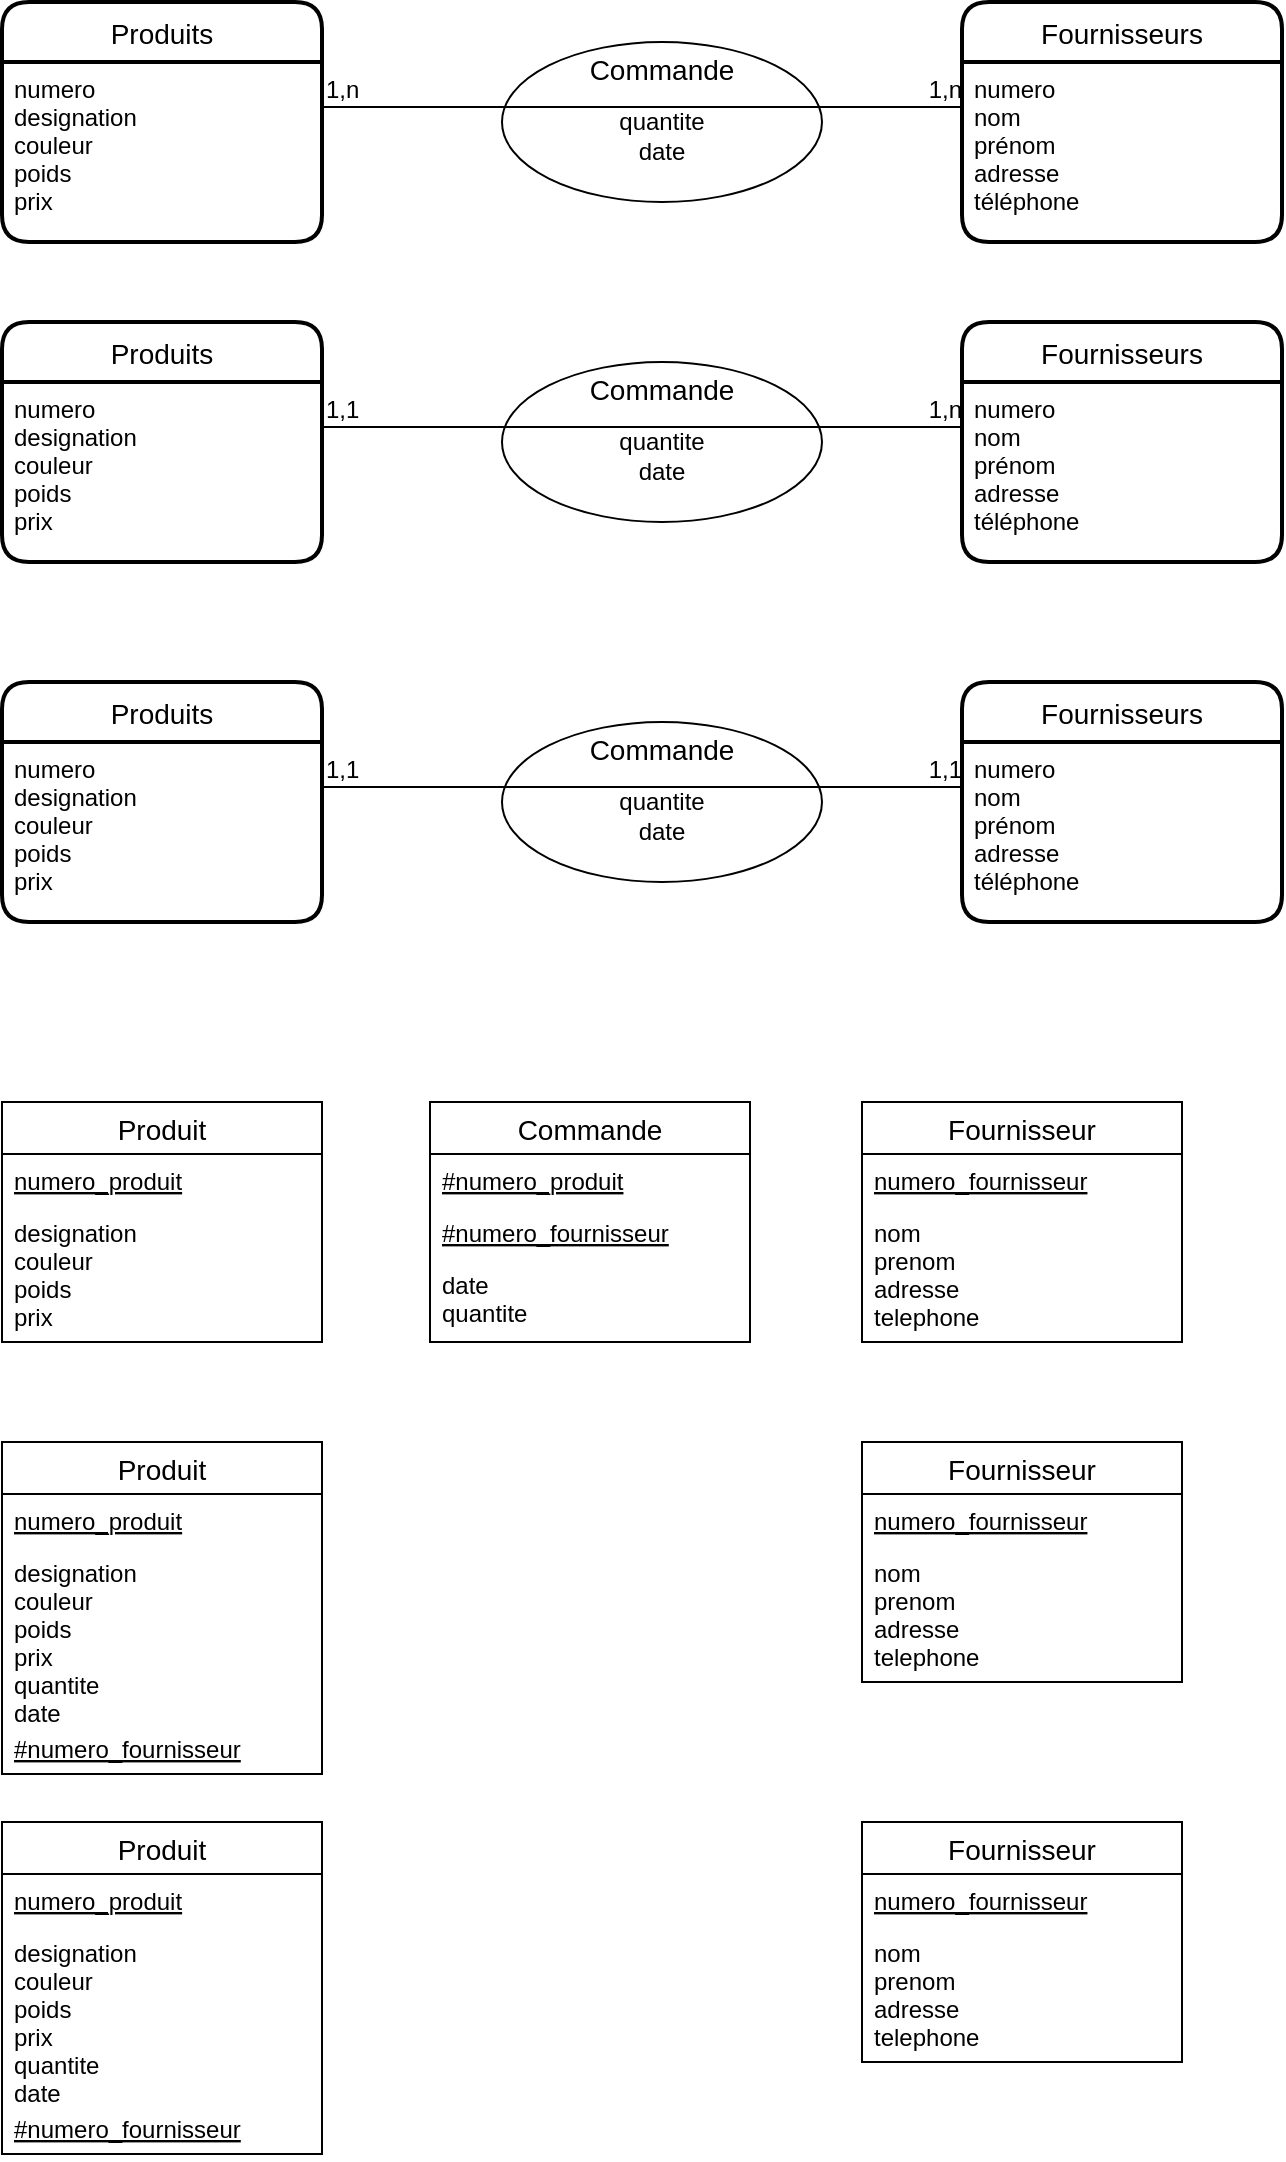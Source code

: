 <mxfile version="13.0.7" type="device"><diagram id="Guw__5wk_pP5foBi14ac" name="Page-1"><mxGraphModel dx="1955" dy="995" grid="1" gridSize="10" guides="1" tooltips="1" connect="1" arrows="1" fold="1" page="1" pageScale="1" pageWidth="827" pageHeight="1169" math="0" shadow="0"><root><mxCell id="0"/><mxCell id="1" parent="0"/><mxCell id="j3VHCZQ1YXE3fdICPAzT-1" value="Fournisseurs" style="swimlane;childLayout=stackLayout;horizontal=1;startSize=30;horizontalStack=0;rounded=1;fontSize=14;fontStyle=0;strokeWidth=2;resizeParent=0;resizeLast=1;shadow=0;dashed=0;align=center;" parent="1" vertex="1"><mxGeometry x="600" y="40" width="160" height="120" as="geometry"/></mxCell><mxCell id="j3VHCZQ1YXE3fdICPAzT-2" value="numero&#10;nom&#10;prénom&#10;adresse&#10;téléphone" style="align=left;strokeColor=none;fillColor=none;spacingLeft=4;fontSize=12;verticalAlign=top;resizable=0;rotatable=0;part=1;" parent="j3VHCZQ1YXE3fdICPAzT-1" vertex="1"><mxGeometry y="30" width="160" height="90" as="geometry"/></mxCell><mxCell id="j3VHCZQ1YXE3fdICPAzT-9" value="Produits" style="swimlane;childLayout=stackLayout;horizontal=1;startSize=30;horizontalStack=0;rounded=1;fontSize=14;fontStyle=0;strokeWidth=2;resizeParent=0;resizeLast=1;shadow=0;dashed=0;align=center;" parent="1" vertex="1"><mxGeometry x="120" y="40" width="160" height="120" as="geometry"/></mxCell><mxCell id="j3VHCZQ1YXE3fdICPAzT-10" value="numero&#10;designation&#10;couleur&#10;poids&#10;prix" style="align=left;strokeColor=none;fillColor=none;spacingLeft=4;fontSize=12;verticalAlign=top;resizable=0;rotatable=0;part=1;" parent="j3VHCZQ1YXE3fdICPAzT-9" vertex="1"><mxGeometry y="30" width="160" height="90" as="geometry"/></mxCell><mxCell id="j3VHCZQ1YXE3fdICPAzT-29" value="Produit" style="swimlane;fontStyle=0;childLayout=stackLayout;horizontal=1;startSize=26;horizontalStack=0;resizeParent=1;resizeParentMax=0;resizeLast=0;collapsible=1;marginBottom=0;align=center;fontSize=14;" parent="1" vertex="1"><mxGeometry x="120" y="590" width="160" height="120" as="geometry"/></mxCell><mxCell id="j3VHCZQ1YXE3fdICPAzT-30" value="numero_produit" style="text;strokeColor=none;fillColor=none;spacingLeft=4;spacingRight=4;overflow=hidden;rotatable=0;points=[[0,0.5],[1,0.5]];portConstraint=eastwest;fontSize=12;fontStyle=4" parent="j3VHCZQ1YXE3fdICPAzT-29" vertex="1"><mxGeometry y="26" width="160" height="26" as="geometry"/></mxCell><mxCell id="j3VHCZQ1YXE3fdICPAzT-31" value="designation&#10;couleur&#10;poids&#10;prix&#10;" style="text;strokeColor=none;fillColor=none;spacingLeft=4;spacingRight=4;overflow=hidden;rotatable=0;points=[[0,0.5],[1,0.5]];portConstraint=eastwest;fontSize=12;" parent="j3VHCZQ1YXE3fdICPAzT-29" vertex="1"><mxGeometry y="52" width="160" height="68" as="geometry"/></mxCell><mxCell id="j3VHCZQ1YXE3fdICPAzT-33" value="Commande" style="swimlane;fontStyle=0;childLayout=stackLayout;horizontal=1;startSize=26;horizontalStack=0;resizeParent=1;resizeParentMax=0;resizeLast=0;collapsible=1;marginBottom=0;align=center;fontSize=14;" parent="1" vertex="1"><mxGeometry x="334" y="590" width="160" height="120" as="geometry"/></mxCell><mxCell id="j3VHCZQ1YXE3fdICPAzT-34" value="#numero_produit" style="text;strokeColor=none;fillColor=none;spacingLeft=4;spacingRight=4;overflow=hidden;rotatable=0;points=[[0,0.5],[1,0.5]];portConstraint=eastwest;fontSize=12;fontStyle=4" parent="j3VHCZQ1YXE3fdICPAzT-33" vertex="1"><mxGeometry y="26" width="160" height="26" as="geometry"/></mxCell><mxCell id="j3VHCZQ1YXE3fdICPAzT-35" value="#numero_fournisseur" style="text;strokeColor=none;fillColor=none;spacingLeft=4;spacingRight=4;overflow=hidden;rotatable=0;points=[[0,0.5],[1,0.5]];portConstraint=eastwest;fontSize=12;fontStyle=4" parent="j3VHCZQ1YXE3fdICPAzT-33" vertex="1"><mxGeometry y="52" width="160" height="26" as="geometry"/></mxCell><mxCell id="j3VHCZQ1YXE3fdICPAzT-36" value="date&#10;quantite" style="text;strokeColor=none;fillColor=none;spacingLeft=4;spacingRight=4;overflow=hidden;rotatable=0;points=[[0,0.5],[1,0.5]];portConstraint=eastwest;fontSize=12;" parent="j3VHCZQ1YXE3fdICPAzT-33" vertex="1"><mxGeometry y="78" width="160" height="42" as="geometry"/></mxCell><mxCell id="j3VHCZQ1YXE3fdICPAzT-37" value="Fournisseur" style="swimlane;fontStyle=0;childLayout=stackLayout;horizontal=1;startSize=26;horizontalStack=0;resizeParent=1;resizeParentMax=0;resizeLast=0;collapsible=1;marginBottom=0;align=center;fontSize=14;" parent="1" vertex="1"><mxGeometry x="550" y="590" width="160" height="120" as="geometry"/></mxCell><mxCell id="j3VHCZQ1YXE3fdICPAzT-38" value="numero_fournisseur" style="text;strokeColor=none;fillColor=none;spacingLeft=4;spacingRight=4;overflow=hidden;rotatable=0;points=[[0,0.5],[1,0.5]];portConstraint=eastwest;fontSize=12;fontStyle=4" parent="j3VHCZQ1YXE3fdICPAzT-37" vertex="1"><mxGeometry y="26" width="160" height="26" as="geometry"/></mxCell><mxCell id="j3VHCZQ1YXE3fdICPAzT-39" value="nom&#10;prenom&#10;adresse&#10;telephone" style="text;strokeColor=none;fillColor=none;spacingLeft=4;spacingRight=4;overflow=hidden;rotatable=0;points=[[0,0.5],[1,0.5]];portConstraint=eastwest;fontSize=12;" parent="j3VHCZQ1YXE3fdICPAzT-37" vertex="1"><mxGeometry y="52" width="160" height="68" as="geometry"/></mxCell><mxCell id="j3VHCZQ1YXE3fdICPAzT-67" value="Fournisseurs" style="swimlane;childLayout=stackLayout;horizontal=1;startSize=30;horizontalStack=0;rounded=1;fontSize=14;fontStyle=0;strokeWidth=2;resizeParent=0;resizeLast=1;shadow=0;dashed=0;align=center;" parent="1" vertex="1"><mxGeometry x="600" y="200" width="160" height="120" as="geometry"/></mxCell><mxCell id="j3VHCZQ1YXE3fdICPAzT-68" value="numero&#10;nom&#10;prénom&#10;adresse&#10;téléphone" style="align=left;strokeColor=none;fillColor=none;spacingLeft=4;fontSize=12;verticalAlign=top;resizable=0;rotatable=0;part=1;" parent="j3VHCZQ1YXE3fdICPAzT-67" vertex="1"><mxGeometry y="30" width="160" height="90" as="geometry"/></mxCell><mxCell id="j3VHCZQ1YXE3fdICPAzT-69" value="Produits" style="swimlane;childLayout=stackLayout;horizontal=1;startSize=30;horizontalStack=0;rounded=1;fontSize=14;fontStyle=0;strokeWidth=2;resizeParent=0;resizeLast=1;shadow=0;dashed=0;align=center;" parent="1" vertex="1"><mxGeometry x="120" y="200" width="160" height="120" as="geometry"/></mxCell><mxCell id="j3VHCZQ1YXE3fdICPAzT-70" value="numero&#10;designation&#10;couleur&#10;poids&#10;prix" style="align=left;strokeColor=none;fillColor=none;spacingLeft=4;fontSize=12;verticalAlign=top;resizable=0;rotatable=0;part=1;" parent="j3VHCZQ1YXE3fdICPAzT-69" vertex="1"><mxGeometry y="30" width="160" height="90" as="geometry"/></mxCell><mxCell id="j3VHCZQ1YXE3fdICPAzT-76" value="Fournisseurs" style="swimlane;childLayout=stackLayout;horizontal=1;startSize=30;horizontalStack=0;rounded=1;fontSize=14;fontStyle=0;strokeWidth=2;resizeParent=0;resizeLast=1;shadow=0;dashed=0;align=center;" parent="1" vertex="1"><mxGeometry x="600" y="380" width="160" height="120" as="geometry"/></mxCell><mxCell id="j3VHCZQ1YXE3fdICPAzT-77" value="numero&#10;nom&#10;prénom&#10;adresse&#10;téléphone" style="align=left;strokeColor=none;fillColor=none;spacingLeft=4;fontSize=12;verticalAlign=top;resizable=0;rotatable=0;part=1;" parent="j3VHCZQ1YXE3fdICPAzT-76" vertex="1"><mxGeometry y="30" width="160" height="90" as="geometry"/></mxCell><mxCell id="j3VHCZQ1YXE3fdICPAzT-78" value="Produits" style="swimlane;childLayout=stackLayout;horizontal=1;startSize=30;horizontalStack=0;rounded=1;fontSize=14;fontStyle=0;strokeWidth=2;resizeParent=0;resizeLast=1;shadow=0;dashed=0;align=center;" parent="1" vertex="1"><mxGeometry x="120" y="380" width="160" height="120" as="geometry"/></mxCell><mxCell id="j3VHCZQ1YXE3fdICPAzT-79" value="numero&#10;designation&#10;couleur&#10;poids&#10;prix" style="align=left;strokeColor=none;fillColor=none;spacingLeft=4;fontSize=12;verticalAlign=top;resizable=0;rotatable=0;part=1;" parent="j3VHCZQ1YXE3fdICPAzT-78" vertex="1"><mxGeometry y="30" width="160" height="90" as="geometry"/></mxCell><mxCell id="j3VHCZQ1YXE3fdICPAzT-41" value="Produit" style="swimlane;fontStyle=0;childLayout=stackLayout;horizontal=1;startSize=26;horizontalStack=0;resizeParent=1;resizeParentMax=0;resizeLast=0;collapsible=1;marginBottom=0;align=center;fontSize=14;" parent="1" vertex="1"><mxGeometry x="120" y="760" width="160" height="166" as="geometry"/></mxCell><mxCell id="j3VHCZQ1YXE3fdICPAzT-42" value="numero_produit" style="text;strokeColor=none;fillColor=none;spacingLeft=4;spacingRight=4;overflow=hidden;rotatable=0;points=[[0,0.5],[1,0.5]];portConstraint=eastwest;fontSize=12;fontStyle=4" parent="j3VHCZQ1YXE3fdICPAzT-41" vertex="1"><mxGeometry y="26" width="160" height="26" as="geometry"/></mxCell><mxCell id="j3VHCZQ1YXE3fdICPAzT-43" value="designation&#10;couleur&#10;poids&#10;prix&#10;quantite&#10;date" style="text;strokeColor=none;fillColor=none;spacingLeft=4;spacingRight=4;overflow=hidden;rotatable=0;points=[[0,0.5],[1,0.5]];portConstraint=eastwest;fontSize=12;" parent="j3VHCZQ1YXE3fdICPAzT-41" vertex="1"><mxGeometry y="52" width="160" height="88" as="geometry"/></mxCell><mxCell id="j3VHCZQ1YXE3fdICPAzT-44" value="#numero_fournisseur" style="text;strokeColor=none;fillColor=none;spacingLeft=4;spacingRight=4;overflow=hidden;rotatable=0;points=[[0,0.5],[1,0.5]];portConstraint=eastwest;fontSize=12;fontStyle=4" parent="j3VHCZQ1YXE3fdICPAzT-41" vertex="1"><mxGeometry y="140" width="160" height="26" as="geometry"/></mxCell><mxCell id="j3VHCZQ1YXE3fdICPAzT-45" value="Fournisseur" style="swimlane;fontStyle=0;childLayout=stackLayout;horizontal=1;startSize=26;horizontalStack=0;resizeParent=1;resizeParentMax=0;resizeLast=0;collapsible=1;marginBottom=0;align=center;fontSize=14;" parent="1" vertex="1"><mxGeometry x="550" y="760" width="160" height="120" as="geometry"/></mxCell><mxCell id="j3VHCZQ1YXE3fdICPAzT-46" value="numero_fournisseur" style="text;strokeColor=none;fillColor=none;spacingLeft=4;spacingRight=4;overflow=hidden;rotatable=0;points=[[0,0.5],[1,0.5]];portConstraint=eastwest;fontSize=12;fontStyle=4" parent="j3VHCZQ1YXE3fdICPAzT-45" vertex="1"><mxGeometry y="26" width="160" height="26" as="geometry"/></mxCell><mxCell id="j3VHCZQ1YXE3fdICPAzT-47" value="nom&#10;prenom&#10;adresse&#10;telephone" style="text;strokeColor=none;fillColor=none;spacingLeft=4;spacingRight=4;overflow=hidden;rotatable=0;points=[[0,0.5],[1,0.5]];portConstraint=eastwest;fontSize=12;" parent="j3VHCZQ1YXE3fdICPAzT-45" vertex="1"><mxGeometry y="52" width="160" height="68" as="geometry"/></mxCell><mxCell id="j3VHCZQ1YXE3fdICPAzT-52" value="Produit" style="swimlane;fontStyle=0;childLayout=stackLayout;horizontal=1;startSize=26;horizontalStack=0;resizeParent=1;resizeParentMax=0;resizeLast=0;collapsible=1;marginBottom=0;align=center;fontSize=14;" parent="1" vertex="1"><mxGeometry x="120" y="950" width="160" height="166" as="geometry"/></mxCell><mxCell id="j3VHCZQ1YXE3fdICPAzT-53" value="numero_produit" style="text;strokeColor=none;fillColor=none;spacingLeft=4;spacingRight=4;overflow=hidden;rotatable=0;points=[[0,0.5],[1,0.5]];portConstraint=eastwest;fontSize=12;fontStyle=4" parent="j3VHCZQ1YXE3fdICPAzT-52" vertex="1"><mxGeometry y="26" width="160" height="26" as="geometry"/></mxCell><mxCell id="j3VHCZQ1YXE3fdICPAzT-54" value="designation&#10;couleur&#10;poids&#10;prix&#10;quantite&#10;date" style="text;strokeColor=none;fillColor=none;spacingLeft=4;spacingRight=4;overflow=hidden;rotatable=0;points=[[0,0.5],[1,0.5]];portConstraint=eastwest;fontSize=12;" parent="j3VHCZQ1YXE3fdICPAzT-52" vertex="1"><mxGeometry y="52" width="160" height="88" as="geometry"/></mxCell><mxCell id="j3VHCZQ1YXE3fdICPAzT-55" value="#numero_fournisseur" style="text;strokeColor=none;fillColor=none;spacingLeft=4;spacingRight=4;overflow=hidden;rotatable=0;points=[[0,0.5],[1,0.5]];portConstraint=eastwest;fontSize=12;fontStyle=4" parent="j3VHCZQ1YXE3fdICPAzT-52" vertex="1"><mxGeometry y="140" width="160" height="26" as="geometry"/></mxCell><mxCell id="j3VHCZQ1YXE3fdICPAzT-56" value="Fournisseur" style="swimlane;fontStyle=0;childLayout=stackLayout;horizontal=1;startSize=26;horizontalStack=0;resizeParent=1;resizeParentMax=0;resizeLast=0;collapsible=1;marginBottom=0;align=center;fontSize=14;" parent="1" vertex="1"><mxGeometry x="550" y="950" width="160" height="120" as="geometry"/></mxCell><mxCell id="j3VHCZQ1YXE3fdICPAzT-57" value="numero_fournisseur" style="text;strokeColor=none;fillColor=none;spacingLeft=4;spacingRight=4;overflow=hidden;rotatable=0;points=[[0,0.5],[1,0.5]];portConstraint=eastwest;fontSize=12;fontStyle=4" parent="j3VHCZQ1YXE3fdICPAzT-56" vertex="1"><mxGeometry y="26" width="160" height="26" as="geometry"/></mxCell><mxCell id="j3VHCZQ1YXE3fdICPAzT-58" value="nom&#10;prenom&#10;adresse&#10;telephone" style="text;strokeColor=none;fillColor=none;spacingLeft=4;spacingRight=4;overflow=hidden;rotatable=0;points=[[0,0.5],[1,0.5]];portConstraint=eastwest;fontSize=12;" parent="j3VHCZQ1YXE3fdICPAzT-56" vertex="1"><mxGeometry y="52" width="160" height="68" as="geometry"/></mxCell><mxCell id="j3VHCZQ1YXE3fdICPAzT-59" value="&lt;br&gt;quantite&lt;br&gt;date" style="ellipse;whiteSpace=wrap;html=1;align=center;" parent="1" vertex="1"><mxGeometry x="370" y="60" width="160" height="80" as="geometry"/></mxCell><mxCell id="j3VHCZQ1YXE3fdICPAzT-60" value="" style="endArrow=none;html=1;rounded=0;entryX=0;entryY=0.25;entryDx=0;entryDy=0;exitX=1;exitY=0.25;exitDx=0;exitDy=0;" parent="1" source="j3VHCZQ1YXE3fdICPAzT-10" target="j3VHCZQ1YXE3fdICPAzT-2" edge="1"><mxGeometry relative="1" as="geometry"><mxPoint x="370" y="110" as="sourcePoint"/><mxPoint x="530" y="110" as="targetPoint"/></mxGeometry></mxCell><mxCell id="j3VHCZQ1YXE3fdICPAzT-61" value="1,n" style="resizable=0;html=1;align=left;verticalAlign=bottom;" parent="j3VHCZQ1YXE3fdICPAzT-60" connectable="0" vertex="1"><mxGeometry x="-1" relative="1" as="geometry"/></mxCell><mxCell id="j3VHCZQ1YXE3fdICPAzT-62" value="1,n" style="resizable=0;html=1;align=right;verticalAlign=bottom;" parent="j3VHCZQ1YXE3fdICPAzT-60" connectable="0" vertex="1"><mxGeometry x="1" relative="1" as="geometry"/></mxCell><mxCell id="j3VHCZQ1YXE3fdICPAzT-63" value="Commande" style="text;align=center;verticalAlign=middle;spacingLeft=4;spacingRight=4;rotatable=0;points=[[0,0.5],[1,0.5]];portConstraint=eastwest;fontSize=14;" parent="1" vertex="1"><mxGeometry x="410" y="60" width="80" height="26" as="geometry"/></mxCell><mxCell id="j3VHCZQ1YXE3fdICPAzT-71" value="&lt;br&gt;quantite&lt;br&gt;date" style="ellipse;whiteSpace=wrap;html=1;align=center;" parent="1" vertex="1"><mxGeometry x="370" y="220" width="160" height="80" as="geometry"/></mxCell><mxCell id="j3VHCZQ1YXE3fdICPAzT-72" value="" style="endArrow=none;html=1;rounded=0;entryX=0;entryY=0.25;entryDx=0;entryDy=0;exitX=1;exitY=0.25;exitDx=0;exitDy=0;" parent="1" source="j3VHCZQ1YXE3fdICPAzT-70" target="j3VHCZQ1YXE3fdICPAzT-68" edge="1"><mxGeometry relative="1" as="geometry"><mxPoint x="370" y="270" as="sourcePoint"/><mxPoint x="530" y="270" as="targetPoint"/></mxGeometry></mxCell><mxCell id="j3VHCZQ1YXE3fdICPAzT-73" value="1,1" style="resizable=0;html=1;align=left;verticalAlign=bottom;" parent="j3VHCZQ1YXE3fdICPAzT-72" connectable="0" vertex="1"><mxGeometry x="-1" relative="1" as="geometry"/></mxCell><mxCell id="j3VHCZQ1YXE3fdICPAzT-74" value="1,n" style="resizable=0;html=1;align=right;verticalAlign=bottom;" parent="j3VHCZQ1YXE3fdICPAzT-72" connectable="0" vertex="1"><mxGeometry x="1" relative="1" as="geometry"/></mxCell><mxCell id="j3VHCZQ1YXE3fdICPAzT-75" value="Commande" style="text;align=center;verticalAlign=middle;spacingLeft=4;spacingRight=4;rotatable=0;points=[[0,0.5],[1,0.5]];portConstraint=eastwest;fontSize=14;" parent="1" vertex="1"><mxGeometry x="410" y="220" width="80" height="26" as="geometry"/></mxCell><mxCell id="j3VHCZQ1YXE3fdICPAzT-80" value="&lt;br&gt;quantite&lt;br&gt;date" style="ellipse;whiteSpace=wrap;html=1;align=center;" parent="1" vertex="1"><mxGeometry x="370" y="400" width="160" height="80" as="geometry"/></mxCell><mxCell id="j3VHCZQ1YXE3fdICPAzT-81" value="" style="endArrow=none;html=1;rounded=0;entryX=0;entryY=0.25;entryDx=0;entryDy=0;exitX=1;exitY=0.25;exitDx=0;exitDy=0;" parent="1" source="j3VHCZQ1YXE3fdICPAzT-79" target="j3VHCZQ1YXE3fdICPAzT-77" edge="1"><mxGeometry relative="1" as="geometry"><mxPoint x="370" y="450" as="sourcePoint"/><mxPoint x="530" y="450" as="targetPoint"/></mxGeometry></mxCell><mxCell id="j3VHCZQ1YXE3fdICPAzT-82" value="1,1" style="resizable=0;html=1;align=left;verticalAlign=bottom;" parent="j3VHCZQ1YXE3fdICPAzT-81" connectable="0" vertex="1"><mxGeometry x="-1" relative="1" as="geometry"/></mxCell><mxCell id="j3VHCZQ1YXE3fdICPAzT-83" value="1,1" style="resizable=0;html=1;align=right;verticalAlign=bottom;" parent="j3VHCZQ1YXE3fdICPAzT-81" connectable="0" vertex="1"><mxGeometry x="1" relative="1" as="geometry"/></mxCell><mxCell id="j3VHCZQ1YXE3fdICPAzT-84" value="Commande" style="text;align=center;verticalAlign=middle;spacingLeft=4;spacingRight=4;rotatable=0;points=[[0,0.5],[1,0.5]];portConstraint=eastwest;fontSize=14;" parent="1" vertex="1"><mxGeometry x="410" y="400" width="80" height="26" as="geometry"/></mxCell></root></mxGraphModel></diagram></mxfile>